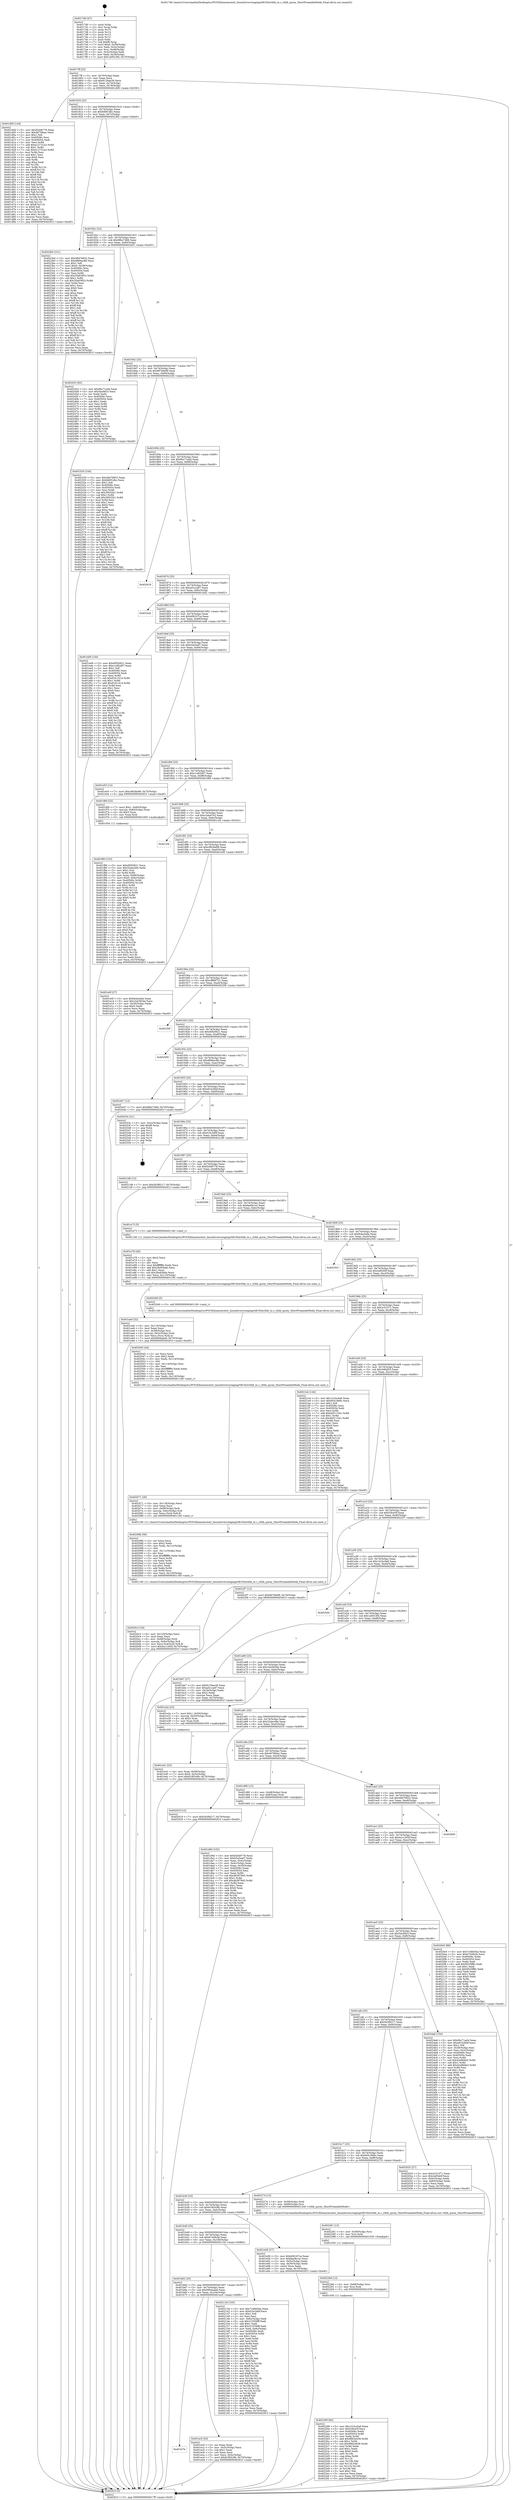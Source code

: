 digraph "0x4017d0" {
  label = "0x4017d0 (/mnt/c/Users/mathe/Desktop/tcc/POCII/binaries/extr_linuxdriversstagingrtl8192ertllib_tx.c_rtllib_qurey_ShortPreambleMode_Final-ollvm.out::main(0))"
  labelloc = "t"
  node[shape=record]

  Entry [label="",width=0.3,height=0.3,shape=circle,fillcolor=black,style=filled]
  "0x4017ff" [label="{
     0x4017ff [23]\l
     | [instrs]\l
     &nbsp;&nbsp;0x4017ff \<+3\>: mov -0x70(%rbp),%eax\l
     &nbsp;&nbsp;0x401802 \<+2\>: mov %eax,%ecx\l
     &nbsp;&nbsp;0x401804 \<+6\>: sub $0x8129ae39,%ecx\l
     &nbsp;&nbsp;0x40180a \<+3\>: mov %eax,-0x74(%rbp)\l
     &nbsp;&nbsp;0x40180d \<+3\>: mov %ecx,-0x78(%rbp)\l
     &nbsp;&nbsp;0x401810 \<+6\>: je 0000000000401d00 \<main+0x530\>\l
  }"]
  "0x401d00" [label="{
     0x401d00 [144]\l
     | [instrs]\l
     &nbsp;&nbsp;0x401d00 \<+5\>: mov $0xf2d48778,%eax\l
     &nbsp;&nbsp;0x401d05 \<+5\>: mov $0x467f4bac,%ecx\l
     &nbsp;&nbsp;0x401d0a \<+2\>: mov $0x1,%dl\l
     &nbsp;&nbsp;0x401d0c \<+7\>: mov 0x40506c,%esi\l
     &nbsp;&nbsp;0x401d13 \<+7\>: mov 0x405054,%edi\l
     &nbsp;&nbsp;0x401d1a \<+3\>: mov %esi,%r8d\l
     &nbsp;&nbsp;0x401d1d \<+7\>: add $0xe12731a3,%r8d\l
     &nbsp;&nbsp;0x401d24 \<+4\>: sub $0x1,%r8d\l
     &nbsp;&nbsp;0x401d28 \<+7\>: sub $0xe12731a3,%r8d\l
     &nbsp;&nbsp;0x401d2f \<+4\>: imul %r8d,%esi\l
     &nbsp;&nbsp;0x401d33 \<+3\>: and $0x1,%esi\l
     &nbsp;&nbsp;0x401d36 \<+3\>: cmp $0x0,%esi\l
     &nbsp;&nbsp;0x401d39 \<+4\>: sete %r9b\l
     &nbsp;&nbsp;0x401d3d \<+3\>: cmp $0xa,%edi\l
     &nbsp;&nbsp;0x401d40 \<+4\>: setl %r10b\l
     &nbsp;&nbsp;0x401d44 \<+3\>: mov %r9b,%r11b\l
     &nbsp;&nbsp;0x401d47 \<+4\>: xor $0xff,%r11b\l
     &nbsp;&nbsp;0x401d4b \<+3\>: mov %r10b,%bl\l
     &nbsp;&nbsp;0x401d4e \<+3\>: xor $0xff,%bl\l
     &nbsp;&nbsp;0x401d51 \<+3\>: xor $0x0,%dl\l
     &nbsp;&nbsp;0x401d54 \<+3\>: mov %r11b,%r14b\l
     &nbsp;&nbsp;0x401d57 \<+4\>: and $0x0,%r14b\l
     &nbsp;&nbsp;0x401d5b \<+3\>: and %dl,%r9b\l
     &nbsp;&nbsp;0x401d5e \<+3\>: mov %bl,%r15b\l
     &nbsp;&nbsp;0x401d61 \<+4\>: and $0x0,%r15b\l
     &nbsp;&nbsp;0x401d65 \<+3\>: and %dl,%r10b\l
     &nbsp;&nbsp;0x401d68 \<+3\>: or %r9b,%r14b\l
     &nbsp;&nbsp;0x401d6b \<+3\>: or %r10b,%r15b\l
     &nbsp;&nbsp;0x401d6e \<+3\>: xor %r15b,%r14b\l
     &nbsp;&nbsp;0x401d71 \<+3\>: or %bl,%r11b\l
     &nbsp;&nbsp;0x401d74 \<+4\>: xor $0xff,%r11b\l
     &nbsp;&nbsp;0x401d78 \<+3\>: or $0x0,%dl\l
     &nbsp;&nbsp;0x401d7b \<+3\>: and %dl,%r11b\l
     &nbsp;&nbsp;0x401d7e \<+3\>: or %r11b,%r14b\l
     &nbsp;&nbsp;0x401d81 \<+4\>: test $0x1,%r14b\l
     &nbsp;&nbsp;0x401d85 \<+3\>: cmovne %ecx,%eax\l
     &nbsp;&nbsp;0x401d88 \<+3\>: mov %eax,-0x70(%rbp)\l
     &nbsp;&nbsp;0x401d8b \<+5\>: jmp 000000000040261f \<main+0xe4f\>\l
  }"]
  "0x401816" [label="{
     0x401816 [22]\l
     | [instrs]\l
     &nbsp;&nbsp;0x401816 \<+5\>: jmp 000000000040181b \<main+0x4b\>\l
     &nbsp;&nbsp;0x40181b \<+3\>: mov -0x74(%rbp),%eax\l
     &nbsp;&nbsp;0x40181e \<+5\>: sub $0x8d0f1dbc,%eax\l
     &nbsp;&nbsp;0x401823 \<+3\>: mov %eax,-0x7c(%rbp)\l
     &nbsp;&nbsp;0x401826 \<+6\>: je 00000000004023b0 \<main+0xbe0\>\l
  }"]
  Exit [label="",width=0.3,height=0.3,shape=circle,fillcolor=black,style=filled,peripheries=2]
  "0x4023b0" [label="{
     0x4023b0 [151]\l
     | [instrs]\l
     &nbsp;&nbsp;0x4023b0 \<+5\>: mov $0x48d76832,%eax\l
     &nbsp;&nbsp;0x4023b5 \<+5\>: mov $0xd666ac8b,%ecx\l
     &nbsp;&nbsp;0x4023ba \<+2\>: mov $0x1,%dl\l
     &nbsp;&nbsp;0x4023bc \<+7\>: movl $0x0,-0x38(%rbp)\l
     &nbsp;&nbsp;0x4023c3 \<+7\>: mov 0x40506c,%esi\l
     &nbsp;&nbsp;0x4023ca \<+7\>: mov 0x405054,%edi\l
     &nbsp;&nbsp;0x4023d1 \<+3\>: mov %esi,%r8d\l
     &nbsp;&nbsp;0x4023d4 \<+7\>: add $0x35a63953,%r8d\l
     &nbsp;&nbsp;0x4023db \<+4\>: sub $0x1,%r8d\l
     &nbsp;&nbsp;0x4023df \<+7\>: sub $0x35a63953,%r8d\l
     &nbsp;&nbsp;0x4023e6 \<+4\>: imul %r8d,%esi\l
     &nbsp;&nbsp;0x4023ea \<+3\>: and $0x1,%esi\l
     &nbsp;&nbsp;0x4023ed \<+3\>: cmp $0x0,%esi\l
     &nbsp;&nbsp;0x4023f0 \<+4\>: sete %r9b\l
     &nbsp;&nbsp;0x4023f4 \<+3\>: cmp $0xa,%edi\l
     &nbsp;&nbsp;0x4023f7 \<+4\>: setl %r10b\l
     &nbsp;&nbsp;0x4023fb \<+3\>: mov %r9b,%r11b\l
     &nbsp;&nbsp;0x4023fe \<+4\>: xor $0xff,%r11b\l
     &nbsp;&nbsp;0x402402 \<+3\>: mov %r10b,%bl\l
     &nbsp;&nbsp;0x402405 \<+3\>: xor $0xff,%bl\l
     &nbsp;&nbsp;0x402408 \<+3\>: xor $0x1,%dl\l
     &nbsp;&nbsp;0x40240b \<+3\>: mov %r11b,%r14b\l
     &nbsp;&nbsp;0x40240e \<+4\>: and $0xff,%r14b\l
     &nbsp;&nbsp;0x402412 \<+3\>: and %dl,%r9b\l
     &nbsp;&nbsp;0x402415 \<+3\>: mov %bl,%r15b\l
     &nbsp;&nbsp;0x402418 \<+4\>: and $0xff,%r15b\l
     &nbsp;&nbsp;0x40241c \<+3\>: and %dl,%r10b\l
     &nbsp;&nbsp;0x40241f \<+3\>: or %r9b,%r14b\l
     &nbsp;&nbsp;0x402422 \<+3\>: or %r10b,%r15b\l
     &nbsp;&nbsp;0x402425 \<+3\>: xor %r15b,%r14b\l
     &nbsp;&nbsp;0x402428 \<+3\>: or %bl,%r11b\l
     &nbsp;&nbsp;0x40242b \<+4\>: xor $0xff,%r11b\l
     &nbsp;&nbsp;0x40242f \<+3\>: or $0x1,%dl\l
     &nbsp;&nbsp;0x402432 \<+3\>: and %dl,%r11b\l
     &nbsp;&nbsp;0x402435 \<+3\>: or %r11b,%r14b\l
     &nbsp;&nbsp;0x402438 \<+4\>: test $0x1,%r14b\l
     &nbsp;&nbsp;0x40243c \<+3\>: cmovne %ecx,%eax\l
     &nbsp;&nbsp;0x40243f \<+3\>: mov %eax,-0x70(%rbp)\l
     &nbsp;&nbsp;0x402442 \<+5\>: jmp 000000000040261f \<main+0xe4f\>\l
  }"]
  "0x40182c" [label="{
     0x40182c [22]\l
     | [instrs]\l
     &nbsp;&nbsp;0x40182c \<+5\>: jmp 0000000000401831 \<main+0x61\>\l
     &nbsp;&nbsp;0x401831 \<+3\>: mov -0x74(%rbp),%eax\l
     &nbsp;&nbsp;0x401834 \<+5\>: sub $0x98bc7466,%eax\l
     &nbsp;&nbsp;0x401839 \<+3\>: mov %eax,-0x80(%rbp)\l
     &nbsp;&nbsp;0x40183c \<+6\>: je 0000000000402453 \<main+0xc83\>\l
  }"]
  "0x402299" [label="{
     0x402299 [94]\l
     | [instrs]\l
     &nbsp;&nbsp;0x402299 \<+5\>: mov $0x141bc0a8,%eax\l
     &nbsp;&nbsp;0x40229e \<+5\>: mov $0x53fce5f,%ecx\l
     &nbsp;&nbsp;0x4022a3 \<+7\>: mov 0x40506c,%edx\l
     &nbsp;&nbsp;0x4022aa \<+8\>: mov 0x405054,%r8d\l
     &nbsp;&nbsp;0x4022b2 \<+3\>: mov %edx,%r9d\l
     &nbsp;&nbsp;0x4022b5 \<+7\>: add $0x9862e638,%r9d\l
     &nbsp;&nbsp;0x4022bc \<+4\>: sub $0x1,%r9d\l
     &nbsp;&nbsp;0x4022c0 \<+7\>: sub $0x9862e638,%r9d\l
     &nbsp;&nbsp;0x4022c7 \<+4\>: imul %r9d,%edx\l
     &nbsp;&nbsp;0x4022cb \<+3\>: and $0x1,%edx\l
     &nbsp;&nbsp;0x4022ce \<+3\>: cmp $0x0,%edx\l
     &nbsp;&nbsp;0x4022d1 \<+4\>: sete %r10b\l
     &nbsp;&nbsp;0x4022d5 \<+4\>: cmp $0xa,%r8d\l
     &nbsp;&nbsp;0x4022d9 \<+4\>: setl %r11b\l
     &nbsp;&nbsp;0x4022dd \<+3\>: mov %r10b,%bl\l
     &nbsp;&nbsp;0x4022e0 \<+3\>: and %r11b,%bl\l
     &nbsp;&nbsp;0x4022e3 \<+3\>: xor %r11b,%r10b\l
     &nbsp;&nbsp;0x4022e6 \<+3\>: or %r10b,%bl\l
     &nbsp;&nbsp;0x4022e9 \<+3\>: test $0x1,%bl\l
     &nbsp;&nbsp;0x4022ec \<+3\>: cmovne %ecx,%eax\l
     &nbsp;&nbsp;0x4022ef \<+3\>: mov %eax,-0x70(%rbp)\l
     &nbsp;&nbsp;0x4022f2 \<+5\>: jmp 000000000040261f \<main+0xe4f\>\l
  }"]
  "0x402453" [label="{
     0x402453 [83]\l
     | [instrs]\l
     &nbsp;&nbsp;0x402453 \<+5\>: mov $0x9bc71ad4,%eax\l
     &nbsp;&nbsp;0x402458 \<+5\>: mov $0x5acf4fc3,%ecx\l
     &nbsp;&nbsp;0x40245d \<+2\>: xor %edx,%edx\l
     &nbsp;&nbsp;0x40245f \<+7\>: mov 0x40506c,%esi\l
     &nbsp;&nbsp;0x402466 \<+7\>: mov 0x405054,%edi\l
     &nbsp;&nbsp;0x40246d \<+3\>: sub $0x1,%edx\l
     &nbsp;&nbsp;0x402470 \<+3\>: mov %esi,%r8d\l
     &nbsp;&nbsp;0x402473 \<+3\>: add %edx,%r8d\l
     &nbsp;&nbsp;0x402476 \<+4\>: imul %r8d,%esi\l
     &nbsp;&nbsp;0x40247a \<+3\>: and $0x1,%esi\l
     &nbsp;&nbsp;0x40247d \<+3\>: cmp $0x0,%esi\l
     &nbsp;&nbsp;0x402480 \<+4\>: sete %r9b\l
     &nbsp;&nbsp;0x402484 \<+3\>: cmp $0xa,%edi\l
     &nbsp;&nbsp;0x402487 \<+4\>: setl %r10b\l
     &nbsp;&nbsp;0x40248b \<+3\>: mov %r9b,%r11b\l
     &nbsp;&nbsp;0x40248e \<+3\>: and %r10b,%r11b\l
     &nbsp;&nbsp;0x402491 \<+3\>: xor %r10b,%r9b\l
     &nbsp;&nbsp;0x402494 \<+3\>: or %r9b,%r11b\l
     &nbsp;&nbsp;0x402497 \<+4\>: test $0x1,%r11b\l
     &nbsp;&nbsp;0x40249b \<+3\>: cmovne %ecx,%eax\l
     &nbsp;&nbsp;0x40249e \<+3\>: mov %eax,-0x70(%rbp)\l
     &nbsp;&nbsp;0x4024a1 \<+5\>: jmp 000000000040261f \<main+0xe4f\>\l
  }"]
  "0x401842" [label="{
     0x401842 [25]\l
     | [instrs]\l
     &nbsp;&nbsp;0x401842 \<+5\>: jmp 0000000000401847 \<main+0x77\>\l
     &nbsp;&nbsp;0x401847 \<+3\>: mov -0x74(%rbp),%eax\l
     &nbsp;&nbsp;0x40184a \<+5\>: sub $0x997b9ef9,%eax\l
     &nbsp;&nbsp;0x40184f \<+6\>: mov %eax,-0x84(%rbp)\l
     &nbsp;&nbsp;0x401855 \<+6\>: je 0000000000402320 \<main+0xb50\>\l
  }"]
  "0x40228d" [label="{
     0x40228d [12]\l
     | [instrs]\l
     &nbsp;&nbsp;0x40228d \<+4\>: mov -0x68(%rbp),%rsi\l
     &nbsp;&nbsp;0x402291 \<+3\>: mov %rsi,%rdi\l
     &nbsp;&nbsp;0x402294 \<+5\>: call 0000000000401030 \<free@plt\>\l
     | [calls]\l
     &nbsp;&nbsp;0x401030 \{1\} (unknown)\l
  }"]
  "0x402320" [label="{
     0x402320 [144]\l
     | [instrs]\l
     &nbsp;&nbsp;0x402320 \<+5\>: mov $0x48d76832,%eax\l
     &nbsp;&nbsp;0x402325 \<+5\>: mov $0x8d0f1dbc,%ecx\l
     &nbsp;&nbsp;0x40232a \<+2\>: mov $0x1,%dl\l
     &nbsp;&nbsp;0x40232c \<+7\>: mov 0x40506c,%esi\l
     &nbsp;&nbsp;0x402333 \<+7\>: mov 0x405054,%edi\l
     &nbsp;&nbsp;0x40233a \<+3\>: mov %esi,%r8d\l
     &nbsp;&nbsp;0x40233d \<+7\>: sub $0x30032b1,%r8d\l
     &nbsp;&nbsp;0x402344 \<+4\>: sub $0x1,%r8d\l
     &nbsp;&nbsp;0x402348 \<+7\>: add $0x30032b1,%r8d\l
     &nbsp;&nbsp;0x40234f \<+4\>: imul %r8d,%esi\l
     &nbsp;&nbsp;0x402353 \<+3\>: and $0x1,%esi\l
     &nbsp;&nbsp;0x402356 \<+3\>: cmp $0x0,%esi\l
     &nbsp;&nbsp;0x402359 \<+4\>: sete %r9b\l
     &nbsp;&nbsp;0x40235d \<+3\>: cmp $0xa,%edi\l
     &nbsp;&nbsp;0x402360 \<+4\>: setl %r10b\l
     &nbsp;&nbsp;0x402364 \<+3\>: mov %r9b,%r11b\l
     &nbsp;&nbsp;0x402367 \<+4\>: xor $0xff,%r11b\l
     &nbsp;&nbsp;0x40236b \<+3\>: mov %r10b,%bl\l
     &nbsp;&nbsp;0x40236e \<+3\>: xor $0xff,%bl\l
     &nbsp;&nbsp;0x402371 \<+3\>: xor $0x1,%dl\l
     &nbsp;&nbsp;0x402374 \<+3\>: mov %r11b,%r14b\l
     &nbsp;&nbsp;0x402377 \<+4\>: and $0xff,%r14b\l
     &nbsp;&nbsp;0x40237b \<+3\>: and %dl,%r9b\l
     &nbsp;&nbsp;0x40237e \<+3\>: mov %bl,%r15b\l
     &nbsp;&nbsp;0x402381 \<+4\>: and $0xff,%r15b\l
     &nbsp;&nbsp;0x402385 \<+3\>: and %dl,%r10b\l
     &nbsp;&nbsp;0x402388 \<+3\>: or %r9b,%r14b\l
     &nbsp;&nbsp;0x40238b \<+3\>: or %r10b,%r15b\l
     &nbsp;&nbsp;0x40238e \<+3\>: xor %r15b,%r14b\l
     &nbsp;&nbsp;0x402391 \<+3\>: or %bl,%r11b\l
     &nbsp;&nbsp;0x402394 \<+4\>: xor $0xff,%r11b\l
     &nbsp;&nbsp;0x402398 \<+3\>: or $0x1,%dl\l
     &nbsp;&nbsp;0x40239b \<+3\>: and %dl,%r11b\l
     &nbsp;&nbsp;0x40239e \<+3\>: or %r11b,%r14b\l
     &nbsp;&nbsp;0x4023a1 \<+4\>: test $0x1,%r14b\l
     &nbsp;&nbsp;0x4023a5 \<+3\>: cmovne %ecx,%eax\l
     &nbsp;&nbsp;0x4023a8 \<+3\>: mov %eax,-0x70(%rbp)\l
     &nbsp;&nbsp;0x4023ab \<+5\>: jmp 000000000040261f \<main+0xe4f\>\l
  }"]
  "0x40185b" [label="{
     0x40185b [25]\l
     | [instrs]\l
     &nbsp;&nbsp;0x40185b \<+5\>: jmp 0000000000401860 \<main+0x90\>\l
     &nbsp;&nbsp;0x401860 \<+3\>: mov -0x74(%rbp),%eax\l
     &nbsp;&nbsp;0x401863 \<+5\>: sub $0x9bc71ad4,%eax\l
     &nbsp;&nbsp;0x401868 \<+6\>: mov %eax,-0x88(%rbp)\l
     &nbsp;&nbsp;0x40186e \<+6\>: je 0000000000402618 \<main+0xe48\>\l
  }"]
  "0x402281" [label="{
     0x402281 [12]\l
     | [instrs]\l
     &nbsp;&nbsp;0x402281 \<+4\>: mov -0x58(%rbp),%rsi\l
     &nbsp;&nbsp;0x402285 \<+3\>: mov %rsi,%rdi\l
     &nbsp;&nbsp;0x402288 \<+5\>: call 0000000000401030 \<free@plt\>\l
     | [calls]\l
     &nbsp;&nbsp;0x401030 \{1\} (unknown)\l
  }"]
  "0x402618" [label="{
     0x402618\l
  }", style=dashed]
  "0x401874" [label="{
     0x401874 [25]\l
     | [instrs]\l
     &nbsp;&nbsp;0x401874 \<+5\>: jmp 0000000000401879 \<main+0xa9\>\l
     &nbsp;&nbsp;0x401879 \<+3\>: mov -0x74(%rbp),%eax\l
     &nbsp;&nbsp;0x40187c \<+5\>: sub $0xad1cca87,%eax\l
     &nbsp;&nbsp;0x401881 \<+6\>: mov %eax,-0x8c(%rbp)\l
     &nbsp;&nbsp;0x401887 \<+6\>: je 0000000000401bd2 \<main+0x402\>\l
  }"]
  "0x4020c3" [label="{
     0x4020c3 [34]\l
     | [instrs]\l
     &nbsp;&nbsp;0x4020c3 \<+6\>: mov -0x120(%rbp),%ecx\l
     &nbsp;&nbsp;0x4020c9 \<+3\>: imul %eax,%ecx\l
     &nbsp;&nbsp;0x4020cc \<+4\>: mov -0x68(%rbp),%rdi\l
     &nbsp;&nbsp;0x4020d0 \<+4\>: movslq -0x6c(%rbp),%r8\l
     &nbsp;&nbsp;0x4020d4 \<+5\>: mov %ecx,0x4(%rdi,%r8,8)\l
     &nbsp;&nbsp;0x4020d9 \<+7\>: movl $0x4cc1293f,-0x70(%rbp)\l
     &nbsp;&nbsp;0x4020e0 \<+5\>: jmp 000000000040261f \<main+0xe4f\>\l
  }"]
  "0x401bd2" [label="{
     0x401bd2\l
  }", style=dashed]
  "0x40188d" [label="{
     0x40188d [25]\l
     | [instrs]\l
     &nbsp;&nbsp;0x40188d \<+5\>: jmp 0000000000401892 \<main+0xc2\>\l
     &nbsp;&nbsp;0x401892 \<+3\>: mov -0x74(%rbp),%eax\l
     &nbsp;&nbsp;0x401895 \<+5\>: sub $0xb08167ca,%eax\l
     &nbsp;&nbsp;0x40189a \<+6\>: mov %eax,-0x90(%rbp)\l
     &nbsp;&nbsp;0x4018a0 \<+6\>: je 0000000000401ed9 \<main+0x709\>\l
  }"]
  "0x40208b" [label="{
     0x40208b [56]\l
     | [instrs]\l
     &nbsp;&nbsp;0x40208b \<+2\>: xor %ecx,%ecx\l
     &nbsp;&nbsp;0x40208d \<+5\>: mov $0x2,%edx\l
     &nbsp;&nbsp;0x402092 \<+6\>: mov %edx,-0x11c(%rbp)\l
     &nbsp;&nbsp;0x402098 \<+1\>: cltd\l
     &nbsp;&nbsp;0x402099 \<+6\>: mov -0x11c(%rbp),%esi\l
     &nbsp;&nbsp;0x40209f \<+2\>: idiv %esi\l
     &nbsp;&nbsp;0x4020a1 \<+6\>: imul $0xfffffffe,%edx,%edx\l
     &nbsp;&nbsp;0x4020a7 \<+3\>: mov %ecx,%r9d\l
     &nbsp;&nbsp;0x4020aa \<+3\>: sub %edx,%r9d\l
     &nbsp;&nbsp;0x4020ad \<+2\>: mov %ecx,%edx\l
     &nbsp;&nbsp;0x4020af \<+3\>: sub $0x1,%edx\l
     &nbsp;&nbsp;0x4020b2 \<+3\>: add %edx,%r9d\l
     &nbsp;&nbsp;0x4020b5 \<+3\>: sub %r9d,%ecx\l
     &nbsp;&nbsp;0x4020b8 \<+6\>: mov %ecx,-0x120(%rbp)\l
     &nbsp;&nbsp;0x4020be \<+5\>: call 0000000000401160 \<next_i\>\l
     | [calls]\l
     &nbsp;&nbsp;0x401160 \{1\} (/mnt/c/Users/mathe/Desktop/tcc/POCII/binaries/extr_linuxdriversstagingrtl8192ertllib_tx.c_rtllib_qurey_ShortPreambleMode_Final-ollvm.out::next_i)\l
  }"]
  "0x401ed9" [label="{
     0x401ed9 [144]\l
     | [instrs]\l
     &nbsp;&nbsp;0x401ed9 \<+5\>: mov $0xd5f20621,%eax\l
     &nbsp;&nbsp;0x401ede \<+5\>: mov $0xc1e82d07,%ecx\l
     &nbsp;&nbsp;0x401ee3 \<+2\>: mov $0x1,%dl\l
     &nbsp;&nbsp;0x401ee5 \<+7\>: mov 0x40506c,%esi\l
     &nbsp;&nbsp;0x401eec \<+7\>: mov 0x405054,%edi\l
     &nbsp;&nbsp;0x401ef3 \<+3\>: mov %esi,%r8d\l
     &nbsp;&nbsp;0x401ef6 \<+7\>: sub $0x91fc1414,%r8d\l
     &nbsp;&nbsp;0x401efd \<+4\>: sub $0x1,%r8d\l
     &nbsp;&nbsp;0x401f01 \<+7\>: add $0x91fc1414,%r8d\l
     &nbsp;&nbsp;0x401f08 \<+4\>: imul %r8d,%esi\l
     &nbsp;&nbsp;0x401f0c \<+3\>: and $0x1,%esi\l
     &nbsp;&nbsp;0x401f0f \<+3\>: cmp $0x0,%esi\l
     &nbsp;&nbsp;0x401f12 \<+4\>: sete %r9b\l
     &nbsp;&nbsp;0x401f16 \<+3\>: cmp $0xa,%edi\l
     &nbsp;&nbsp;0x401f19 \<+4\>: setl %r10b\l
     &nbsp;&nbsp;0x401f1d \<+3\>: mov %r9b,%r11b\l
     &nbsp;&nbsp;0x401f20 \<+4\>: xor $0xff,%r11b\l
     &nbsp;&nbsp;0x401f24 \<+3\>: mov %r10b,%bl\l
     &nbsp;&nbsp;0x401f27 \<+3\>: xor $0xff,%bl\l
     &nbsp;&nbsp;0x401f2a \<+3\>: xor $0x0,%dl\l
     &nbsp;&nbsp;0x401f2d \<+3\>: mov %r11b,%r14b\l
     &nbsp;&nbsp;0x401f30 \<+4\>: and $0x0,%r14b\l
     &nbsp;&nbsp;0x401f34 \<+3\>: and %dl,%r9b\l
     &nbsp;&nbsp;0x401f37 \<+3\>: mov %bl,%r15b\l
     &nbsp;&nbsp;0x401f3a \<+4\>: and $0x0,%r15b\l
     &nbsp;&nbsp;0x401f3e \<+3\>: and %dl,%r10b\l
     &nbsp;&nbsp;0x401f41 \<+3\>: or %r9b,%r14b\l
     &nbsp;&nbsp;0x401f44 \<+3\>: or %r10b,%r15b\l
     &nbsp;&nbsp;0x401f47 \<+3\>: xor %r15b,%r14b\l
     &nbsp;&nbsp;0x401f4a \<+3\>: or %bl,%r11b\l
     &nbsp;&nbsp;0x401f4d \<+4\>: xor $0xff,%r11b\l
     &nbsp;&nbsp;0x401f51 \<+3\>: or $0x0,%dl\l
     &nbsp;&nbsp;0x401f54 \<+3\>: and %dl,%r11b\l
     &nbsp;&nbsp;0x401f57 \<+3\>: or %r11b,%r14b\l
     &nbsp;&nbsp;0x401f5a \<+4\>: test $0x1,%r14b\l
     &nbsp;&nbsp;0x401f5e \<+3\>: cmovne %ecx,%eax\l
     &nbsp;&nbsp;0x401f61 \<+3\>: mov %eax,-0x70(%rbp)\l
     &nbsp;&nbsp;0x401f64 \<+5\>: jmp 000000000040261f \<main+0xe4f\>\l
  }"]
  "0x4018a6" [label="{
     0x4018a6 [25]\l
     | [instrs]\l
     &nbsp;&nbsp;0x4018a6 \<+5\>: jmp 00000000004018ab \<main+0xdb\>\l
     &nbsp;&nbsp;0x4018ab \<+3\>: mov -0x74(%rbp),%eax\l
     &nbsp;&nbsp;0x4018ae \<+5\>: sub $0xb5a5eaf7,%eax\l
     &nbsp;&nbsp;0x4018b3 \<+6\>: mov %eax,-0x94(%rbp)\l
     &nbsp;&nbsp;0x4018b9 \<+6\>: je 0000000000401e03 \<main+0x633\>\l
  }"]
  "0x402071" [label="{
     0x402071 [26]\l
     | [instrs]\l
     &nbsp;&nbsp;0x402071 \<+6\>: mov -0x118(%rbp),%ecx\l
     &nbsp;&nbsp;0x402077 \<+3\>: imul %eax,%ecx\l
     &nbsp;&nbsp;0x40207a \<+4\>: mov -0x68(%rbp),%rdi\l
     &nbsp;&nbsp;0x40207e \<+4\>: movslq -0x6c(%rbp),%r8\l
     &nbsp;&nbsp;0x402082 \<+4\>: mov %ecx,(%rdi,%r8,8)\l
     &nbsp;&nbsp;0x402086 \<+5\>: call 0000000000401160 \<next_i\>\l
     | [calls]\l
     &nbsp;&nbsp;0x401160 \{1\} (/mnt/c/Users/mathe/Desktop/tcc/POCII/binaries/extr_linuxdriversstagingrtl8192ertllib_tx.c_rtllib_qurey_ShortPreambleMode_Final-ollvm.out::next_i)\l
  }"]
  "0x401e03" [label="{
     0x401e03 [12]\l
     | [instrs]\l
     &nbsp;&nbsp;0x401e03 \<+7\>: movl $0xc963be99,-0x70(%rbp)\l
     &nbsp;&nbsp;0x401e0a \<+5\>: jmp 000000000040261f \<main+0xe4f\>\l
  }"]
  "0x4018bf" [label="{
     0x4018bf [25]\l
     | [instrs]\l
     &nbsp;&nbsp;0x4018bf \<+5\>: jmp 00000000004018c4 \<main+0xf4\>\l
     &nbsp;&nbsp;0x4018c4 \<+3\>: mov -0x74(%rbp),%eax\l
     &nbsp;&nbsp;0x4018c7 \<+5\>: sub $0xc1e82d07,%eax\l
     &nbsp;&nbsp;0x4018cc \<+6\>: mov %eax,-0x98(%rbp)\l
     &nbsp;&nbsp;0x4018d2 \<+6\>: je 0000000000401f69 \<main+0x799\>\l
  }"]
  "0x402045" [label="{
     0x402045 [44]\l
     | [instrs]\l
     &nbsp;&nbsp;0x402045 \<+2\>: xor %ecx,%ecx\l
     &nbsp;&nbsp;0x402047 \<+5\>: mov $0x2,%edx\l
     &nbsp;&nbsp;0x40204c \<+6\>: mov %edx,-0x114(%rbp)\l
     &nbsp;&nbsp;0x402052 \<+1\>: cltd\l
     &nbsp;&nbsp;0x402053 \<+6\>: mov -0x114(%rbp),%esi\l
     &nbsp;&nbsp;0x402059 \<+2\>: idiv %esi\l
     &nbsp;&nbsp;0x40205b \<+6\>: imul $0xfffffffe,%edx,%edx\l
     &nbsp;&nbsp;0x402061 \<+3\>: sub $0x1,%ecx\l
     &nbsp;&nbsp;0x402064 \<+2\>: sub %ecx,%edx\l
     &nbsp;&nbsp;0x402066 \<+6\>: mov %edx,-0x118(%rbp)\l
     &nbsp;&nbsp;0x40206c \<+5\>: call 0000000000401160 \<next_i\>\l
     | [calls]\l
     &nbsp;&nbsp;0x401160 \{1\} (/mnt/c/Users/mathe/Desktop/tcc/POCII/binaries/extr_linuxdriversstagingrtl8192ertllib_tx.c_rtllib_qurey_ShortPreambleMode_Final-ollvm.out::next_i)\l
  }"]
  "0x401f69" [label="{
     0x401f69 [23]\l
     | [instrs]\l
     &nbsp;&nbsp;0x401f69 \<+7\>: movl $0x1,-0x60(%rbp)\l
     &nbsp;&nbsp;0x401f70 \<+4\>: movslq -0x60(%rbp),%rax\l
     &nbsp;&nbsp;0x401f74 \<+4\>: shl $0x3,%rax\l
     &nbsp;&nbsp;0x401f78 \<+3\>: mov %rax,%rdi\l
     &nbsp;&nbsp;0x401f7b \<+5\>: call 0000000000401050 \<malloc@plt\>\l
     | [calls]\l
     &nbsp;&nbsp;0x401050 \{1\} (unknown)\l
  }"]
  "0x4018d8" [label="{
     0x4018d8 [25]\l
     | [instrs]\l
     &nbsp;&nbsp;0x4018d8 \<+5\>: jmp 00000000004018dd \<main+0x10d\>\l
     &nbsp;&nbsp;0x4018dd \<+3\>: mov -0x74(%rbp),%eax\l
     &nbsp;&nbsp;0x4018e0 \<+5\>: sub $0xc2ebd7e2,%eax\l
     &nbsp;&nbsp;0x4018e5 \<+6\>: mov %eax,-0x9c(%rbp)\l
     &nbsp;&nbsp;0x4018eb \<+6\>: je 0000000000401cf4 \<main+0x524\>\l
  }"]
  "0x401f80" [label="{
     0x401f80 [153]\l
     | [instrs]\l
     &nbsp;&nbsp;0x401f80 \<+5\>: mov $0xd5f20621,%ecx\l
     &nbsp;&nbsp;0x401f85 \<+5\>: mov $0x32abc49e,%edx\l
     &nbsp;&nbsp;0x401f8a \<+3\>: mov $0x1,%sil\l
     &nbsp;&nbsp;0x401f8d \<+3\>: xor %r8d,%r8d\l
     &nbsp;&nbsp;0x401f90 \<+4\>: mov %rax,-0x68(%rbp)\l
     &nbsp;&nbsp;0x401f94 \<+7\>: movl $0x0,-0x6c(%rbp)\l
     &nbsp;&nbsp;0x401f9b \<+8\>: mov 0x40506c,%r9d\l
     &nbsp;&nbsp;0x401fa3 \<+8\>: mov 0x405054,%r10d\l
     &nbsp;&nbsp;0x401fab \<+4\>: sub $0x1,%r8d\l
     &nbsp;&nbsp;0x401faf \<+3\>: mov %r9d,%r11d\l
     &nbsp;&nbsp;0x401fb2 \<+3\>: add %r8d,%r11d\l
     &nbsp;&nbsp;0x401fb5 \<+4\>: imul %r11d,%r9d\l
     &nbsp;&nbsp;0x401fb9 \<+4\>: and $0x1,%r9d\l
     &nbsp;&nbsp;0x401fbd \<+4\>: cmp $0x0,%r9d\l
     &nbsp;&nbsp;0x401fc1 \<+3\>: sete %bl\l
     &nbsp;&nbsp;0x401fc4 \<+4\>: cmp $0xa,%r10d\l
     &nbsp;&nbsp;0x401fc8 \<+4\>: setl %r14b\l
     &nbsp;&nbsp;0x401fcc \<+3\>: mov %bl,%r15b\l
     &nbsp;&nbsp;0x401fcf \<+4\>: xor $0xff,%r15b\l
     &nbsp;&nbsp;0x401fd3 \<+3\>: mov %r14b,%r12b\l
     &nbsp;&nbsp;0x401fd6 \<+4\>: xor $0xff,%r12b\l
     &nbsp;&nbsp;0x401fda \<+4\>: xor $0x0,%sil\l
     &nbsp;&nbsp;0x401fde \<+3\>: mov %r15b,%r13b\l
     &nbsp;&nbsp;0x401fe1 \<+4\>: and $0x0,%r13b\l
     &nbsp;&nbsp;0x401fe5 \<+3\>: and %sil,%bl\l
     &nbsp;&nbsp;0x401fe8 \<+3\>: mov %r12b,%al\l
     &nbsp;&nbsp;0x401feb \<+2\>: and $0x0,%al\l
     &nbsp;&nbsp;0x401fed \<+3\>: and %sil,%r14b\l
     &nbsp;&nbsp;0x401ff0 \<+3\>: or %bl,%r13b\l
     &nbsp;&nbsp;0x401ff3 \<+3\>: or %r14b,%al\l
     &nbsp;&nbsp;0x401ff6 \<+3\>: xor %al,%r13b\l
     &nbsp;&nbsp;0x401ff9 \<+3\>: or %r12b,%r15b\l
     &nbsp;&nbsp;0x401ffc \<+4\>: xor $0xff,%r15b\l
     &nbsp;&nbsp;0x402000 \<+4\>: or $0x0,%sil\l
     &nbsp;&nbsp;0x402004 \<+3\>: and %sil,%r15b\l
     &nbsp;&nbsp;0x402007 \<+3\>: or %r15b,%r13b\l
     &nbsp;&nbsp;0x40200a \<+4\>: test $0x1,%r13b\l
     &nbsp;&nbsp;0x40200e \<+3\>: cmovne %edx,%ecx\l
     &nbsp;&nbsp;0x402011 \<+3\>: mov %ecx,-0x70(%rbp)\l
     &nbsp;&nbsp;0x402014 \<+5\>: jmp 000000000040261f \<main+0xe4f\>\l
  }"]
  "0x401cf4" [label="{
     0x401cf4\l
  }", style=dashed]
  "0x4018f1" [label="{
     0x4018f1 [25]\l
     | [instrs]\l
     &nbsp;&nbsp;0x4018f1 \<+5\>: jmp 00000000004018f6 \<main+0x126\>\l
     &nbsp;&nbsp;0x4018f6 \<+3\>: mov -0x74(%rbp),%eax\l
     &nbsp;&nbsp;0x4018f9 \<+5\>: sub $0xc963be99,%eax\l
     &nbsp;&nbsp;0x4018fe \<+6\>: mov %eax,-0xa0(%rbp)\l
     &nbsp;&nbsp;0x401904 \<+6\>: je 0000000000401e0f \<main+0x63f\>\l
  }"]
  "0x401b7b" [label="{
     0x401b7b\l
  }", style=dashed]
  "0x401e0f" [label="{
     0x401e0f [27]\l
     | [instrs]\l
     &nbsp;&nbsp;0x401e0f \<+5\>: mov $0xfe4a3a0e,%eax\l
     &nbsp;&nbsp;0x401e14 \<+5\>: mov $0x1b43654e,%ecx\l
     &nbsp;&nbsp;0x401e19 \<+3\>: mov -0x30(%rbp),%edx\l
     &nbsp;&nbsp;0x401e1c \<+3\>: cmp $0x0,%edx\l
     &nbsp;&nbsp;0x401e1f \<+3\>: cmove %ecx,%eax\l
     &nbsp;&nbsp;0x401e22 \<+3\>: mov %eax,-0x70(%rbp)\l
     &nbsp;&nbsp;0x401e25 \<+5\>: jmp 000000000040261f \<main+0xe4f\>\l
  }"]
  "0x40190a" [label="{
     0x40190a [25]\l
     | [instrs]\l
     &nbsp;&nbsp;0x40190a \<+5\>: jmp 000000000040190f \<main+0x13f\>\l
     &nbsp;&nbsp;0x40190f \<+3\>: mov -0x74(%rbp),%eax\l
     &nbsp;&nbsp;0x401912 \<+5\>: sub $0xcf889721,%eax\l
     &nbsp;&nbsp;0x401917 \<+6\>: mov %eax,-0xa4(%rbp)\l
     &nbsp;&nbsp;0x40191d \<+6\>: je 000000000040230f \<main+0xb3f\>\l
  }"]
  "0x401ec0" [label="{
     0x401ec0 [25]\l
     | [instrs]\l
     &nbsp;&nbsp;0x401ec0 \<+2\>: xor %eax,%eax\l
     &nbsp;&nbsp;0x401ec2 \<+3\>: mov -0x5c(%rbp),%ecx\l
     &nbsp;&nbsp;0x401ec5 \<+3\>: sub $0x1,%eax\l
     &nbsp;&nbsp;0x401ec8 \<+2\>: sub %eax,%ecx\l
     &nbsp;&nbsp;0x401eca \<+3\>: mov %ecx,-0x5c(%rbp)\l
     &nbsp;&nbsp;0x401ecd \<+7\>: movl $0x61f63c9b,-0x70(%rbp)\l
     &nbsp;&nbsp;0x401ed4 \<+5\>: jmp 000000000040261f \<main+0xe4f\>\l
  }"]
  "0x40230f" [label="{
     0x40230f\l
  }", style=dashed]
  "0x401923" [label="{
     0x401923 [25]\l
     | [instrs]\l
     &nbsp;&nbsp;0x401923 \<+5\>: jmp 0000000000401928 \<main+0x158\>\l
     &nbsp;&nbsp;0x401928 \<+3\>: mov -0x74(%rbp),%eax\l
     &nbsp;&nbsp;0x40192b \<+5\>: sub $0xd5f20621,%eax\l
     &nbsp;&nbsp;0x401930 \<+6\>: mov %eax,-0xa8(%rbp)\l
     &nbsp;&nbsp;0x401936 \<+6\>: je 0000000000402585 \<main+0xdb5\>\l
  }"]
  "0x401b62" [label="{
     0x401b62 [25]\l
     | [instrs]\l
     &nbsp;&nbsp;0x401b62 \<+5\>: jmp 0000000000401b67 \<main+0x397\>\l
     &nbsp;&nbsp;0x401b67 \<+3\>: mov -0x74(%rbp),%eax\l
     &nbsp;&nbsp;0x401b6a \<+5\>: sub $0x6904ada6,%eax\l
     &nbsp;&nbsp;0x401b6f \<+6\>: mov %eax,-0x104(%rbp)\l
     &nbsp;&nbsp;0x401b75 \<+6\>: je 0000000000401ec0 \<main+0x6f0\>\l
  }"]
  "0x402585" [label="{
     0x402585\l
  }", style=dashed]
  "0x40193c" [label="{
     0x40193c [25]\l
     | [instrs]\l
     &nbsp;&nbsp;0x40193c \<+5\>: jmp 0000000000401941 \<main+0x171\>\l
     &nbsp;&nbsp;0x401941 \<+3\>: mov -0x74(%rbp),%eax\l
     &nbsp;&nbsp;0x401944 \<+5\>: sub $0xd666ac8b,%eax\l
     &nbsp;&nbsp;0x401949 \<+6\>: mov %eax,-0xac(%rbp)\l
     &nbsp;&nbsp;0x40194f \<+6\>: je 0000000000402447 \<main+0xc77\>\l
  }"]
  "0x40213d" [label="{
     0x40213d [155]\l
     | [instrs]\l
     &nbsp;&nbsp;0x40213d \<+5\>: mov $0x7c48d3da,%eax\l
     &nbsp;&nbsp;0x402142 \<+5\>: mov $0xf10c3d0f,%ecx\l
     &nbsp;&nbsp;0x402147 \<+2\>: mov $0x1,%dl\l
     &nbsp;&nbsp;0x402149 \<+2\>: xor %esi,%esi\l
     &nbsp;&nbsp;0x40214b \<+3\>: mov -0x6c(%rbp),%edi\l
     &nbsp;&nbsp;0x40214e \<+6\>: sub $0x315556ff,%edi\l
     &nbsp;&nbsp;0x402154 \<+3\>: add $0x1,%edi\l
     &nbsp;&nbsp;0x402157 \<+6\>: add $0x315556ff,%edi\l
     &nbsp;&nbsp;0x40215d \<+3\>: mov %edi,-0x6c(%rbp)\l
     &nbsp;&nbsp;0x402160 \<+7\>: mov 0x40506c,%edi\l
     &nbsp;&nbsp;0x402167 \<+8\>: mov 0x405054,%r8d\l
     &nbsp;&nbsp;0x40216f \<+3\>: sub $0x1,%esi\l
     &nbsp;&nbsp;0x402172 \<+3\>: mov %edi,%r9d\l
     &nbsp;&nbsp;0x402175 \<+3\>: add %esi,%r9d\l
     &nbsp;&nbsp;0x402178 \<+4\>: imul %r9d,%edi\l
     &nbsp;&nbsp;0x40217c \<+3\>: and $0x1,%edi\l
     &nbsp;&nbsp;0x40217f \<+3\>: cmp $0x0,%edi\l
     &nbsp;&nbsp;0x402182 \<+4\>: sete %r10b\l
     &nbsp;&nbsp;0x402186 \<+4\>: cmp $0xa,%r8d\l
     &nbsp;&nbsp;0x40218a \<+4\>: setl %r11b\l
     &nbsp;&nbsp;0x40218e \<+3\>: mov %r10b,%bl\l
     &nbsp;&nbsp;0x402191 \<+3\>: xor $0xff,%bl\l
     &nbsp;&nbsp;0x402194 \<+3\>: mov %r11b,%r14b\l
     &nbsp;&nbsp;0x402197 \<+4\>: xor $0xff,%r14b\l
     &nbsp;&nbsp;0x40219b \<+3\>: xor $0x1,%dl\l
     &nbsp;&nbsp;0x40219e \<+3\>: mov %bl,%r15b\l
     &nbsp;&nbsp;0x4021a1 \<+4\>: and $0xff,%r15b\l
     &nbsp;&nbsp;0x4021a5 \<+3\>: and %dl,%r10b\l
     &nbsp;&nbsp;0x4021a8 \<+3\>: mov %r14b,%r12b\l
     &nbsp;&nbsp;0x4021ab \<+4\>: and $0xff,%r12b\l
     &nbsp;&nbsp;0x4021af \<+3\>: and %dl,%r11b\l
     &nbsp;&nbsp;0x4021b2 \<+3\>: or %r10b,%r15b\l
     &nbsp;&nbsp;0x4021b5 \<+3\>: or %r11b,%r12b\l
     &nbsp;&nbsp;0x4021b8 \<+3\>: xor %r12b,%r15b\l
     &nbsp;&nbsp;0x4021bb \<+3\>: or %r14b,%bl\l
     &nbsp;&nbsp;0x4021be \<+3\>: xor $0xff,%bl\l
     &nbsp;&nbsp;0x4021c1 \<+3\>: or $0x1,%dl\l
     &nbsp;&nbsp;0x4021c4 \<+2\>: and %dl,%bl\l
     &nbsp;&nbsp;0x4021c6 \<+3\>: or %bl,%r15b\l
     &nbsp;&nbsp;0x4021c9 \<+4\>: test $0x1,%r15b\l
     &nbsp;&nbsp;0x4021cd \<+3\>: cmovne %ecx,%eax\l
     &nbsp;&nbsp;0x4021d0 \<+3\>: mov %eax,-0x70(%rbp)\l
     &nbsp;&nbsp;0x4021d3 \<+5\>: jmp 000000000040261f \<main+0xe4f\>\l
  }"]
  "0x402447" [label="{
     0x402447 [12]\l
     | [instrs]\l
     &nbsp;&nbsp;0x402447 \<+7\>: movl $0x98bc7466,-0x70(%rbp)\l
     &nbsp;&nbsp;0x40244e \<+5\>: jmp 000000000040261f \<main+0xe4f\>\l
  }"]
  "0x401955" [label="{
     0x401955 [25]\l
     | [instrs]\l
     &nbsp;&nbsp;0x401955 \<+5\>: jmp 000000000040195a \<main+0x18a\>\l
     &nbsp;&nbsp;0x40195a \<+3\>: mov -0x74(%rbp),%eax\l
     &nbsp;&nbsp;0x40195d \<+5\>: sub $0xe61b3bbf,%eax\l
     &nbsp;&nbsp;0x401962 \<+6\>: mov %eax,-0xb0(%rbp)\l
     &nbsp;&nbsp;0x401968 \<+6\>: je 000000000040253c \<main+0xd6c\>\l
  }"]
  "0x401ea0" [label="{
     0x401ea0 [32]\l
     | [instrs]\l
     &nbsp;&nbsp;0x401ea0 \<+6\>: mov -0x110(%rbp),%ecx\l
     &nbsp;&nbsp;0x401ea6 \<+3\>: imul %eax,%ecx\l
     &nbsp;&nbsp;0x401ea9 \<+4\>: mov -0x58(%rbp),%rsi\l
     &nbsp;&nbsp;0x401ead \<+4\>: movslq -0x5c(%rbp),%rdi\l
     &nbsp;&nbsp;0x401eb1 \<+3\>: mov %ecx,(%rsi,%rdi,4)\l
     &nbsp;&nbsp;0x401eb4 \<+7\>: movl $0x6904ada6,-0x70(%rbp)\l
     &nbsp;&nbsp;0x401ebb \<+5\>: jmp 000000000040261f \<main+0xe4f\>\l
  }"]
  "0x40253c" [label="{
     0x40253c [21]\l
     | [instrs]\l
     &nbsp;&nbsp;0x40253c \<+3\>: mov -0x2c(%rbp),%eax\l
     &nbsp;&nbsp;0x40253f \<+7\>: add $0xf8,%rsp\l
     &nbsp;&nbsp;0x402546 \<+1\>: pop %rbx\l
     &nbsp;&nbsp;0x402547 \<+2\>: pop %r12\l
     &nbsp;&nbsp;0x402549 \<+2\>: pop %r13\l
     &nbsp;&nbsp;0x40254b \<+2\>: pop %r14\l
     &nbsp;&nbsp;0x40254d \<+2\>: pop %r15\l
     &nbsp;&nbsp;0x40254f \<+1\>: pop %rbp\l
     &nbsp;&nbsp;0x402550 \<+1\>: ret\l
  }"]
  "0x40196e" [label="{
     0x40196e [25]\l
     | [instrs]\l
     &nbsp;&nbsp;0x40196e \<+5\>: jmp 0000000000401973 \<main+0x1a3\>\l
     &nbsp;&nbsp;0x401973 \<+3\>: mov -0x74(%rbp),%eax\l
     &nbsp;&nbsp;0x401976 \<+5\>: sub $0xf10c3d0f,%eax\l
     &nbsp;&nbsp;0x40197b \<+6\>: mov %eax,-0xb4(%rbp)\l
     &nbsp;&nbsp;0x401981 \<+6\>: je 00000000004021d8 \<main+0xa08\>\l
  }"]
  "0x401e78" [label="{
     0x401e78 [40]\l
     | [instrs]\l
     &nbsp;&nbsp;0x401e78 \<+5\>: mov $0x2,%ecx\l
     &nbsp;&nbsp;0x401e7d \<+1\>: cltd\l
     &nbsp;&nbsp;0x401e7e \<+2\>: idiv %ecx\l
     &nbsp;&nbsp;0x401e80 \<+6\>: imul $0xfffffffe,%edx,%ecx\l
     &nbsp;&nbsp;0x401e86 \<+6\>: add $0x26e83bbb,%ecx\l
     &nbsp;&nbsp;0x401e8c \<+3\>: add $0x1,%ecx\l
     &nbsp;&nbsp;0x401e8f \<+6\>: sub $0x26e83bbb,%ecx\l
     &nbsp;&nbsp;0x401e95 \<+6\>: mov %ecx,-0x110(%rbp)\l
     &nbsp;&nbsp;0x401e9b \<+5\>: call 0000000000401160 \<next_i\>\l
     | [calls]\l
     &nbsp;&nbsp;0x401160 \{1\} (/mnt/c/Users/mathe/Desktop/tcc/POCII/binaries/extr_linuxdriversstagingrtl8192ertllib_tx.c_rtllib_qurey_ShortPreambleMode_Final-ollvm.out::next_i)\l
  }"]
  "0x4021d8" [label="{
     0x4021d8 [12]\l
     | [instrs]\l
     &nbsp;&nbsp;0x4021d8 \<+7\>: movl $0x5b3f9217,-0x70(%rbp)\l
     &nbsp;&nbsp;0x4021df \<+5\>: jmp 000000000040261f \<main+0xe4f\>\l
  }"]
  "0x401987" [label="{
     0x401987 [25]\l
     | [instrs]\l
     &nbsp;&nbsp;0x401987 \<+5\>: jmp 000000000040198c \<main+0x1bc\>\l
     &nbsp;&nbsp;0x40198c \<+3\>: mov -0x74(%rbp),%eax\l
     &nbsp;&nbsp;0x40198f \<+5\>: sub $0xf2d48778,%eax\l
     &nbsp;&nbsp;0x401994 \<+6\>: mov %eax,-0xb8(%rbp)\l
     &nbsp;&nbsp;0x40199a \<+6\>: je 0000000000402569 \<main+0xd99\>\l
  }"]
  "0x401b49" [label="{
     0x401b49 [25]\l
     | [instrs]\l
     &nbsp;&nbsp;0x401b49 \<+5\>: jmp 0000000000401b4e \<main+0x37e\>\l
     &nbsp;&nbsp;0x401b4e \<+3\>: mov -0x74(%rbp),%eax\l
     &nbsp;&nbsp;0x401b51 \<+5\>: sub $0x67449cfa,%eax\l
     &nbsp;&nbsp;0x401b56 \<+6\>: mov %eax,-0x100(%rbp)\l
     &nbsp;&nbsp;0x401b5c \<+6\>: je 000000000040213d \<main+0x96d\>\l
  }"]
  "0x402569" [label="{
     0x402569\l
  }", style=dashed]
  "0x4019a0" [label="{
     0x4019a0 [25]\l
     | [instrs]\l
     &nbsp;&nbsp;0x4019a0 \<+5\>: jmp 00000000004019a5 \<main+0x1d5\>\l
     &nbsp;&nbsp;0x4019a5 \<+3\>: mov -0x74(%rbp),%eax\l
     &nbsp;&nbsp;0x4019a8 \<+5\>: sub $0xfaa0b1ac,%eax\l
     &nbsp;&nbsp;0x4019ad \<+6\>: mov %eax,-0xbc(%rbp)\l
     &nbsp;&nbsp;0x4019b3 \<+6\>: je 0000000000401e73 \<main+0x6a3\>\l
  }"]
  "0x401e58" [label="{
     0x401e58 [27]\l
     | [instrs]\l
     &nbsp;&nbsp;0x401e58 \<+5\>: mov $0xb08167ca,%eax\l
     &nbsp;&nbsp;0x401e5d \<+5\>: mov $0xfaa0b1ac,%ecx\l
     &nbsp;&nbsp;0x401e62 \<+3\>: mov -0x5c(%rbp),%edx\l
     &nbsp;&nbsp;0x401e65 \<+3\>: cmp -0x50(%rbp),%edx\l
     &nbsp;&nbsp;0x401e68 \<+3\>: cmovl %ecx,%eax\l
     &nbsp;&nbsp;0x401e6b \<+3\>: mov %eax,-0x70(%rbp)\l
     &nbsp;&nbsp;0x401e6e \<+5\>: jmp 000000000040261f \<main+0xe4f\>\l
  }"]
  "0x401e73" [label="{
     0x401e73 [5]\l
     | [instrs]\l
     &nbsp;&nbsp;0x401e73 \<+5\>: call 0000000000401160 \<next_i\>\l
     | [calls]\l
     &nbsp;&nbsp;0x401160 \{1\} (/mnt/c/Users/mathe/Desktop/tcc/POCII/binaries/extr_linuxdriversstagingrtl8192ertllib_tx.c_rtllib_qurey_ShortPreambleMode_Final-ollvm.out::next_i)\l
  }"]
  "0x4019b9" [label="{
     0x4019b9 [25]\l
     | [instrs]\l
     &nbsp;&nbsp;0x4019b9 \<+5\>: jmp 00000000004019be \<main+0x1ee\>\l
     &nbsp;&nbsp;0x4019be \<+3\>: mov -0x74(%rbp),%eax\l
     &nbsp;&nbsp;0x4019c1 \<+5\>: sub $0xfe4a3a0e,%eax\l
     &nbsp;&nbsp;0x4019c6 \<+6\>: mov %eax,-0xc0(%rbp)\l
     &nbsp;&nbsp;0x4019cc \<+6\>: je 0000000000402303 \<main+0xb33\>\l
  }"]
  "0x401b30" [label="{
     0x401b30 [25]\l
     | [instrs]\l
     &nbsp;&nbsp;0x401b30 \<+5\>: jmp 0000000000401b35 \<main+0x365\>\l
     &nbsp;&nbsp;0x401b35 \<+3\>: mov -0x74(%rbp),%eax\l
     &nbsp;&nbsp;0x401b38 \<+5\>: sub $0x61f63c9b,%eax\l
     &nbsp;&nbsp;0x401b3d \<+6\>: mov %eax,-0xfc(%rbp)\l
     &nbsp;&nbsp;0x401b43 \<+6\>: je 0000000000401e58 \<main+0x688\>\l
  }"]
  "0x402303" [label="{
     0x402303\l
  }", style=dashed]
  "0x4019d2" [label="{
     0x4019d2 [25]\l
     | [instrs]\l
     &nbsp;&nbsp;0x4019d2 \<+5\>: jmp 00000000004019d7 \<main+0x207\>\l
     &nbsp;&nbsp;0x4019d7 \<+3\>: mov -0x74(%rbp),%eax\l
     &nbsp;&nbsp;0x4019da \<+5\>: sub $0x2a9540f,%eax\l
     &nbsp;&nbsp;0x4019df \<+6\>: mov %eax,-0xc4(%rbp)\l
     &nbsp;&nbsp;0x4019e5 \<+6\>: je 0000000000402040 \<main+0x870\>\l
  }"]
  "0x402274" [label="{
     0x402274 [13]\l
     | [instrs]\l
     &nbsp;&nbsp;0x402274 \<+4\>: mov -0x58(%rbp),%rdi\l
     &nbsp;&nbsp;0x402278 \<+4\>: mov -0x68(%rbp),%rsi\l
     &nbsp;&nbsp;0x40227c \<+5\>: call 0000000000401240 \<rtllib_qurey_ShortPreambleMode\>\l
     | [calls]\l
     &nbsp;&nbsp;0x401240 \{1\} (/mnt/c/Users/mathe/Desktop/tcc/POCII/binaries/extr_linuxdriversstagingrtl8192ertllib_tx.c_rtllib_qurey_ShortPreambleMode_Final-ollvm.out::rtllib_qurey_ShortPreambleMode)\l
  }"]
  "0x402040" [label="{
     0x402040 [5]\l
     | [instrs]\l
     &nbsp;&nbsp;0x402040 \<+5\>: call 0000000000401160 \<next_i\>\l
     | [calls]\l
     &nbsp;&nbsp;0x401160 \{1\} (/mnt/c/Users/mathe/Desktop/tcc/POCII/binaries/extr_linuxdriversstagingrtl8192ertllib_tx.c_rtllib_qurey_ShortPreambleMode_Final-ollvm.out::next_i)\l
  }"]
  "0x4019eb" [label="{
     0x4019eb [25]\l
     | [instrs]\l
     &nbsp;&nbsp;0x4019eb \<+5\>: jmp 00000000004019f0 \<main+0x220\>\l
     &nbsp;&nbsp;0x4019f0 \<+3\>: mov -0x74(%rbp),%eax\l
     &nbsp;&nbsp;0x4019f3 \<+5\>: sub $0x2c51071,%eax\l
     &nbsp;&nbsp;0x4019f8 \<+6\>: mov %eax,-0xc8(%rbp)\l
     &nbsp;&nbsp;0x4019fe \<+6\>: je 00000000004021e4 \<main+0xa14\>\l
  }"]
  "0x401b17" [label="{
     0x401b17 [25]\l
     | [instrs]\l
     &nbsp;&nbsp;0x401b17 \<+5\>: jmp 0000000000401b1c \<main+0x34c\>\l
     &nbsp;&nbsp;0x401b1c \<+3\>: mov -0x74(%rbp),%eax\l
     &nbsp;&nbsp;0x401b1f \<+5\>: sub $0x6041966c,%eax\l
     &nbsp;&nbsp;0x401b24 \<+6\>: mov %eax,-0xf8(%rbp)\l
     &nbsp;&nbsp;0x401b2a \<+6\>: je 0000000000402274 \<main+0xaa4\>\l
  }"]
  "0x4021e4" [label="{
     0x4021e4 [144]\l
     | [instrs]\l
     &nbsp;&nbsp;0x4021e4 \<+5\>: mov $0x141bc0a8,%eax\l
     &nbsp;&nbsp;0x4021e9 \<+5\>: mov $0x6041966c,%ecx\l
     &nbsp;&nbsp;0x4021ee \<+2\>: mov $0x1,%dl\l
     &nbsp;&nbsp;0x4021f0 \<+7\>: mov 0x40506c,%esi\l
     &nbsp;&nbsp;0x4021f7 \<+7\>: mov 0x405054,%edi\l
     &nbsp;&nbsp;0x4021fe \<+3\>: mov %esi,%r8d\l
     &nbsp;&nbsp;0x402201 \<+7\>: add $0x4d511541,%r8d\l
     &nbsp;&nbsp;0x402208 \<+4\>: sub $0x1,%r8d\l
     &nbsp;&nbsp;0x40220c \<+7\>: sub $0x4d511541,%r8d\l
     &nbsp;&nbsp;0x402213 \<+4\>: imul %r8d,%esi\l
     &nbsp;&nbsp;0x402217 \<+3\>: and $0x1,%esi\l
     &nbsp;&nbsp;0x40221a \<+3\>: cmp $0x0,%esi\l
     &nbsp;&nbsp;0x40221d \<+4\>: sete %r9b\l
     &nbsp;&nbsp;0x402221 \<+3\>: cmp $0xa,%edi\l
     &nbsp;&nbsp;0x402224 \<+4\>: setl %r10b\l
     &nbsp;&nbsp;0x402228 \<+3\>: mov %r9b,%r11b\l
     &nbsp;&nbsp;0x40222b \<+4\>: xor $0xff,%r11b\l
     &nbsp;&nbsp;0x40222f \<+3\>: mov %r10b,%bl\l
     &nbsp;&nbsp;0x402232 \<+3\>: xor $0xff,%bl\l
     &nbsp;&nbsp;0x402235 \<+3\>: xor $0x0,%dl\l
     &nbsp;&nbsp;0x402238 \<+3\>: mov %r11b,%r14b\l
     &nbsp;&nbsp;0x40223b \<+4\>: and $0x0,%r14b\l
     &nbsp;&nbsp;0x40223f \<+3\>: and %dl,%r9b\l
     &nbsp;&nbsp;0x402242 \<+3\>: mov %bl,%r15b\l
     &nbsp;&nbsp;0x402245 \<+4\>: and $0x0,%r15b\l
     &nbsp;&nbsp;0x402249 \<+3\>: and %dl,%r10b\l
     &nbsp;&nbsp;0x40224c \<+3\>: or %r9b,%r14b\l
     &nbsp;&nbsp;0x40224f \<+3\>: or %r10b,%r15b\l
     &nbsp;&nbsp;0x402252 \<+3\>: xor %r15b,%r14b\l
     &nbsp;&nbsp;0x402255 \<+3\>: or %bl,%r11b\l
     &nbsp;&nbsp;0x402258 \<+4\>: xor $0xff,%r11b\l
     &nbsp;&nbsp;0x40225c \<+3\>: or $0x0,%dl\l
     &nbsp;&nbsp;0x40225f \<+3\>: and %dl,%r11b\l
     &nbsp;&nbsp;0x402262 \<+3\>: or %r11b,%r14b\l
     &nbsp;&nbsp;0x402265 \<+4\>: test $0x1,%r14b\l
     &nbsp;&nbsp;0x402269 \<+3\>: cmovne %ecx,%eax\l
     &nbsp;&nbsp;0x40226c \<+3\>: mov %eax,-0x70(%rbp)\l
     &nbsp;&nbsp;0x40226f \<+5\>: jmp 000000000040261f \<main+0xe4f\>\l
  }"]
  "0x401a04" [label="{
     0x401a04 [25]\l
     | [instrs]\l
     &nbsp;&nbsp;0x401a04 \<+5\>: jmp 0000000000401a09 \<main+0x239\>\l
     &nbsp;&nbsp;0x401a09 \<+3\>: mov -0x74(%rbp),%eax\l
     &nbsp;&nbsp;0x401a0c \<+5\>: sub $0x3484f25,%eax\l
     &nbsp;&nbsp;0x401a11 \<+6\>: mov %eax,-0xcc(%rbp)\l
     &nbsp;&nbsp;0x401a17 \<+6\>: je 0000000000401c62 \<main+0x492\>\l
  }"]
  "0x402025" [label="{
     0x402025 [27]\l
     | [instrs]\l
     &nbsp;&nbsp;0x402025 \<+5\>: mov $0x2c51071,%eax\l
     &nbsp;&nbsp;0x40202a \<+5\>: mov $0x2a9540f,%ecx\l
     &nbsp;&nbsp;0x40202f \<+3\>: mov -0x6c(%rbp),%edx\l
     &nbsp;&nbsp;0x402032 \<+3\>: cmp -0x60(%rbp),%edx\l
     &nbsp;&nbsp;0x402035 \<+3\>: cmovl %ecx,%eax\l
     &nbsp;&nbsp;0x402038 \<+3\>: mov %eax,-0x70(%rbp)\l
     &nbsp;&nbsp;0x40203b \<+5\>: jmp 000000000040261f \<main+0xe4f\>\l
  }"]
  "0x401c62" [label="{
     0x401c62\l
  }", style=dashed]
  "0x401a1d" [label="{
     0x401a1d [25]\l
     | [instrs]\l
     &nbsp;&nbsp;0x401a1d \<+5\>: jmp 0000000000401a22 \<main+0x252\>\l
     &nbsp;&nbsp;0x401a22 \<+3\>: mov -0x74(%rbp),%eax\l
     &nbsp;&nbsp;0x401a25 \<+5\>: sub $0x53fce5f,%eax\l
     &nbsp;&nbsp;0x401a2a \<+6\>: mov %eax,-0xd0(%rbp)\l
     &nbsp;&nbsp;0x401a30 \<+6\>: je 00000000004022f7 \<main+0xb27\>\l
  }"]
  "0x401afe" [label="{
     0x401afe [25]\l
     | [instrs]\l
     &nbsp;&nbsp;0x401afe \<+5\>: jmp 0000000000401b03 \<main+0x333\>\l
     &nbsp;&nbsp;0x401b03 \<+3\>: mov -0x74(%rbp),%eax\l
     &nbsp;&nbsp;0x401b06 \<+5\>: sub $0x5b3f9217,%eax\l
     &nbsp;&nbsp;0x401b0b \<+6\>: mov %eax,-0xf4(%rbp)\l
     &nbsp;&nbsp;0x401b11 \<+6\>: je 0000000000402025 \<main+0x855\>\l
  }"]
  "0x4022f7" [label="{
     0x4022f7 [12]\l
     | [instrs]\l
     &nbsp;&nbsp;0x4022f7 \<+7\>: movl $0x997b9ef9,-0x70(%rbp)\l
     &nbsp;&nbsp;0x4022fe \<+5\>: jmp 000000000040261f \<main+0xe4f\>\l
  }"]
  "0x401a36" [label="{
     0x401a36 [25]\l
     | [instrs]\l
     &nbsp;&nbsp;0x401a36 \<+5\>: jmp 0000000000401a3b \<main+0x26b\>\l
     &nbsp;&nbsp;0x401a3b \<+3\>: mov -0x74(%rbp),%eax\l
     &nbsp;&nbsp;0x401a3e \<+5\>: sub $0x141bc0a8,%eax\l
     &nbsp;&nbsp;0x401a43 \<+6\>: mov %eax,-0xd4(%rbp)\l
     &nbsp;&nbsp;0x401a49 \<+6\>: je 00000000004025d4 \<main+0xe04\>\l
  }"]
  "0x4024a6" [label="{
     0x4024a6 [150]\l
     | [instrs]\l
     &nbsp;&nbsp;0x4024a6 \<+5\>: mov $0x9bc71ad4,%eax\l
     &nbsp;&nbsp;0x4024ab \<+5\>: mov $0xe61b3bbf,%ecx\l
     &nbsp;&nbsp;0x4024b0 \<+2\>: mov $0x1,%dl\l
     &nbsp;&nbsp;0x4024b2 \<+3\>: mov -0x38(%rbp),%esi\l
     &nbsp;&nbsp;0x4024b5 \<+3\>: mov %esi,-0x2c(%rbp)\l
     &nbsp;&nbsp;0x4024b8 \<+7\>: mov 0x40506c,%esi\l
     &nbsp;&nbsp;0x4024bf \<+7\>: mov 0x405054,%edi\l
     &nbsp;&nbsp;0x4024c6 \<+3\>: mov %esi,%r8d\l
     &nbsp;&nbsp;0x4024c9 \<+7\>: sub $0x42e8b6e3,%r8d\l
     &nbsp;&nbsp;0x4024d0 \<+4\>: sub $0x1,%r8d\l
     &nbsp;&nbsp;0x4024d4 \<+7\>: add $0x42e8b6e3,%r8d\l
     &nbsp;&nbsp;0x4024db \<+4\>: imul %r8d,%esi\l
     &nbsp;&nbsp;0x4024df \<+3\>: and $0x1,%esi\l
     &nbsp;&nbsp;0x4024e2 \<+3\>: cmp $0x0,%esi\l
     &nbsp;&nbsp;0x4024e5 \<+4\>: sete %r9b\l
     &nbsp;&nbsp;0x4024e9 \<+3\>: cmp $0xa,%edi\l
     &nbsp;&nbsp;0x4024ec \<+4\>: setl %r10b\l
     &nbsp;&nbsp;0x4024f0 \<+3\>: mov %r9b,%r11b\l
     &nbsp;&nbsp;0x4024f3 \<+4\>: xor $0xff,%r11b\l
     &nbsp;&nbsp;0x4024f7 \<+3\>: mov %r10b,%bl\l
     &nbsp;&nbsp;0x4024fa \<+3\>: xor $0xff,%bl\l
     &nbsp;&nbsp;0x4024fd \<+3\>: xor $0x0,%dl\l
     &nbsp;&nbsp;0x402500 \<+3\>: mov %r11b,%r14b\l
     &nbsp;&nbsp;0x402503 \<+4\>: and $0x0,%r14b\l
     &nbsp;&nbsp;0x402507 \<+3\>: and %dl,%r9b\l
     &nbsp;&nbsp;0x40250a \<+3\>: mov %bl,%r15b\l
     &nbsp;&nbsp;0x40250d \<+4\>: and $0x0,%r15b\l
     &nbsp;&nbsp;0x402511 \<+3\>: and %dl,%r10b\l
     &nbsp;&nbsp;0x402514 \<+3\>: or %r9b,%r14b\l
     &nbsp;&nbsp;0x402517 \<+3\>: or %r10b,%r15b\l
     &nbsp;&nbsp;0x40251a \<+3\>: xor %r15b,%r14b\l
     &nbsp;&nbsp;0x40251d \<+3\>: or %bl,%r11b\l
     &nbsp;&nbsp;0x402520 \<+4\>: xor $0xff,%r11b\l
     &nbsp;&nbsp;0x402524 \<+3\>: or $0x0,%dl\l
     &nbsp;&nbsp;0x402527 \<+3\>: and %dl,%r11b\l
     &nbsp;&nbsp;0x40252a \<+3\>: or %r11b,%r14b\l
     &nbsp;&nbsp;0x40252d \<+4\>: test $0x1,%r14b\l
     &nbsp;&nbsp;0x402531 \<+3\>: cmovne %ecx,%eax\l
     &nbsp;&nbsp;0x402534 \<+3\>: mov %eax,-0x70(%rbp)\l
     &nbsp;&nbsp;0x402537 \<+5\>: jmp 000000000040261f \<main+0xe4f\>\l
  }"]
  "0x4025d4" [label="{
     0x4025d4\l
  }", style=dashed]
  "0x401a4f" [label="{
     0x401a4f [25]\l
     | [instrs]\l
     &nbsp;&nbsp;0x401a4f \<+5\>: jmp 0000000000401a54 \<main+0x284\>\l
     &nbsp;&nbsp;0x401a54 \<+3\>: mov -0x74(%rbp),%eax\l
     &nbsp;&nbsp;0x401a57 \<+5\>: sub $0x1a0015f4,%eax\l
     &nbsp;&nbsp;0x401a5c \<+6\>: mov %eax,-0xd8(%rbp)\l
     &nbsp;&nbsp;0x401a62 \<+6\>: je 0000000000401bb7 \<main+0x3e7\>\l
  }"]
  "0x401ae5" [label="{
     0x401ae5 [25]\l
     | [instrs]\l
     &nbsp;&nbsp;0x401ae5 \<+5\>: jmp 0000000000401aea \<main+0x31a\>\l
     &nbsp;&nbsp;0x401aea \<+3\>: mov -0x74(%rbp),%eax\l
     &nbsp;&nbsp;0x401aed \<+5\>: sub $0x5acf4fc3,%eax\l
     &nbsp;&nbsp;0x401af2 \<+6\>: mov %eax,-0xf0(%rbp)\l
     &nbsp;&nbsp;0x401af8 \<+6\>: je 00000000004024a6 \<main+0xcd6\>\l
  }"]
  "0x401bb7" [label="{
     0x401bb7 [27]\l
     | [instrs]\l
     &nbsp;&nbsp;0x401bb7 \<+5\>: mov $0x8129ae39,%eax\l
     &nbsp;&nbsp;0x401bbc \<+5\>: mov $0xad1cca87,%ecx\l
     &nbsp;&nbsp;0x401bc1 \<+3\>: mov -0x34(%rbp),%edx\l
     &nbsp;&nbsp;0x401bc4 \<+3\>: cmp $0x2,%edx\l
     &nbsp;&nbsp;0x401bc7 \<+3\>: cmovne %ecx,%eax\l
     &nbsp;&nbsp;0x401bca \<+3\>: mov %eax,-0x70(%rbp)\l
     &nbsp;&nbsp;0x401bcd \<+5\>: jmp 000000000040261f \<main+0xe4f\>\l
  }"]
  "0x401a68" [label="{
     0x401a68 [25]\l
     | [instrs]\l
     &nbsp;&nbsp;0x401a68 \<+5\>: jmp 0000000000401a6d \<main+0x29d\>\l
     &nbsp;&nbsp;0x401a6d \<+3\>: mov -0x74(%rbp),%eax\l
     &nbsp;&nbsp;0x401a70 \<+5\>: sub $0x1b43654e,%eax\l
     &nbsp;&nbsp;0x401a75 \<+6\>: mov %eax,-0xdc(%rbp)\l
     &nbsp;&nbsp;0x401a7b \<+6\>: je 0000000000401e2a \<main+0x65a\>\l
  }"]
  "0x40261f" [label="{
     0x40261f [5]\l
     | [instrs]\l
     &nbsp;&nbsp;0x40261f \<+5\>: jmp 00000000004017ff \<main+0x2f\>\l
  }"]
  "0x4017d0" [label="{
     0x4017d0 [47]\l
     | [instrs]\l
     &nbsp;&nbsp;0x4017d0 \<+1\>: push %rbp\l
     &nbsp;&nbsp;0x4017d1 \<+3\>: mov %rsp,%rbp\l
     &nbsp;&nbsp;0x4017d4 \<+2\>: push %r15\l
     &nbsp;&nbsp;0x4017d6 \<+2\>: push %r14\l
     &nbsp;&nbsp;0x4017d8 \<+2\>: push %r13\l
     &nbsp;&nbsp;0x4017da \<+2\>: push %r12\l
     &nbsp;&nbsp;0x4017dc \<+1\>: push %rbx\l
     &nbsp;&nbsp;0x4017dd \<+7\>: sub $0xf8,%rsp\l
     &nbsp;&nbsp;0x4017e4 \<+7\>: movl $0x0,-0x38(%rbp)\l
     &nbsp;&nbsp;0x4017eb \<+3\>: mov %edi,-0x3c(%rbp)\l
     &nbsp;&nbsp;0x4017ee \<+4\>: mov %rsi,-0x48(%rbp)\l
     &nbsp;&nbsp;0x4017f2 \<+3\>: mov -0x3c(%rbp),%edi\l
     &nbsp;&nbsp;0x4017f5 \<+3\>: mov %edi,-0x34(%rbp)\l
     &nbsp;&nbsp;0x4017f8 \<+7\>: movl $0x1a0015f4,-0x70(%rbp)\l
  }"]
  "0x4020e5" [label="{
     0x4020e5 [88]\l
     | [instrs]\l
     &nbsp;&nbsp;0x4020e5 \<+5\>: mov $0x7c48d3da,%eax\l
     &nbsp;&nbsp;0x4020ea \<+5\>: mov $0x67449cfa,%ecx\l
     &nbsp;&nbsp;0x4020ef \<+7\>: mov 0x40506c,%edx\l
     &nbsp;&nbsp;0x4020f6 \<+7\>: mov 0x405054,%esi\l
     &nbsp;&nbsp;0x4020fd \<+2\>: mov %edx,%edi\l
     &nbsp;&nbsp;0x4020ff \<+6\>: add $0x9525ff8c,%edi\l
     &nbsp;&nbsp;0x402105 \<+3\>: sub $0x1,%edi\l
     &nbsp;&nbsp;0x402108 \<+6\>: sub $0x9525ff8c,%edi\l
     &nbsp;&nbsp;0x40210e \<+3\>: imul %edi,%edx\l
     &nbsp;&nbsp;0x402111 \<+3\>: and $0x1,%edx\l
     &nbsp;&nbsp;0x402114 \<+3\>: cmp $0x0,%edx\l
     &nbsp;&nbsp;0x402117 \<+4\>: sete %r8b\l
     &nbsp;&nbsp;0x40211b \<+3\>: cmp $0xa,%esi\l
     &nbsp;&nbsp;0x40211e \<+4\>: setl %r9b\l
     &nbsp;&nbsp;0x402122 \<+3\>: mov %r8b,%r10b\l
     &nbsp;&nbsp;0x402125 \<+3\>: and %r9b,%r10b\l
     &nbsp;&nbsp;0x402128 \<+3\>: xor %r9b,%r8b\l
     &nbsp;&nbsp;0x40212b \<+3\>: or %r8b,%r10b\l
     &nbsp;&nbsp;0x40212e \<+4\>: test $0x1,%r10b\l
     &nbsp;&nbsp;0x402132 \<+3\>: cmovne %ecx,%eax\l
     &nbsp;&nbsp;0x402135 \<+3\>: mov %eax,-0x70(%rbp)\l
     &nbsp;&nbsp;0x402138 \<+5\>: jmp 000000000040261f \<main+0xe4f\>\l
  }"]
  "0x401e2a" [label="{
     0x401e2a [23]\l
     | [instrs]\l
     &nbsp;&nbsp;0x401e2a \<+7\>: movl $0x1,-0x50(%rbp)\l
     &nbsp;&nbsp;0x401e31 \<+4\>: movslq -0x50(%rbp),%rax\l
     &nbsp;&nbsp;0x401e35 \<+4\>: shl $0x2,%rax\l
     &nbsp;&nbsp;0x401e39 \<+3\>: mov %rax,%rdi\l
     &nbsp;&nbsp;0x401e3c \<+5\>: call 0000000000401050 \<malloc@plt\>\l
     | [calls]\l
     &nbsp;&nbsp;0x401050 \{1\} (unknown)\l
  }"]
  "0x401a81" [label="{
     0x401a81 [25]\l
     | [instrs]\l
     &nbsp;&nbsp;0x401a81 \<+5\>: jmp 0000000000401a86 \<main+0x2b6\>\l
     &nbsp;&nbsp;0x401a86 \<+3\>: mov -0x74(%rbp),%eax\l
     &nbsp;&nbsp;0x401a89 \<+5\>: sub $0x32abc49e,%eax\l
     &nbsp;&nbsp;0x401a8e \<+6\>: mov %eax,-0xe0(%rbp)\l
     &nbsp;&nbsp;0x401a94 \<+6\>: je 0000000000402019 \<main+0x849\>\l
  }"]
  "0x401acc" [label="{
     0x401acc [25]\l
     | [instrs]\l
     &nbsp;&nbsp;0x401acc \<+5\>: jmp 0000000000401ad1 \<main+0x301\>\l
     &nbsp;&nbsp;0x401ad1 \<+3\>: mov -0x74(%rbp),%eax\l
     &nbsp;&nbsp;0x401ad4 \<+5\>: sub $0x4cc1293f,%eax\l
     &nbsp;&nbsp;0x401ad9 \<+6\>: mov %eax,-0xec(%rbp)\l
     &nbsp;&nbsp;0x401adf \<+6\>: je 00000000004020e5 \<main+0x915\>\l
  }"]
  "0x402019" [label="{
     0x402019 [12]\l
     | [instrs]\l
     &nbsp;&nbsp;0x402019 \<+7\>: movl $0x5b3f9217,-0x70(%rbp)\l
     &nbsp;&nbsp;0x402020 \<+5\>: jmp 000000000040261f \<main+0xe4f\>\l
  }"]
  "0x401a9a" [label="{
     0x401a9a [25]\l
     | [instrs]\l
     &nbsp;&nbsp;0x401a9a \<+5\>: jmp 0000000000401a9f \<main+0x2cf\>\l
     &nbsp;&nbsp;0x401a9f \<+3\>: mov -0x74(%rbp),%eax\l
     &nbsp;&nbsp;0x401aa2 \<+5\>: sub $0x467f4bac,%eax\l
     &nbsp;&nbsp;0x401aa7 \<+6\>: mov %eax,-0xe4(%rbp)\l
     &nbsp;&nbsp;0x401aad \<+6\>: je 0000000000401d90 \<main+0x5c0\>\l
  }"]
  "0x402605" [label="{
     0x402605\l
  }", style=dashed]
  "0x401d90" [label="{
     0x401d90 [13]\l
     | [instrs]\l
     &nbsp;&nbsp;0x401d90 \<+4\>: mov -0x48(%rbp),%rax\l
     &nbsp;&nbsp;0x401d94 \<+4\>: mov 0x8(%rax),%rdi\l
     &nbsp;&nbsp;0x401d98 \<+5\>: call 0000000000401060 \<atoi@plt\>\l
     | [calls]\l
     &nbsp;&nbsp;0x401060 \{1\} (unknown)\l
  }"]
  "0x401ab3" [label="{
     0x401ab3 [25]\l
     | [instrs]\l
     &nbsp;&nbsp;0x401ab3 \<+5\>: jmp 0000000000401ab8 \<main+0x2e8\>\l
     &nbsp;&nbsp;0x401ab8 \<+3\>: mov -0x74(%rbp),%eax\l
     &nbsp;&nbsp;0x401abb \<+5\>: sub $0x48d76832,%eax\l
     &nbsp;&nbsp;0x401ac0 \<+6\>: mov %eax,-0xe8(%rbp)\l
     &nbsp;&nbsp;0x401ac6 \<+6\>: je 0000000000402605 \<main+0xe35\>\l
  }"]
  "0x401d9d" [label="{
     0x401d9d [102]\l
     | [instrs]\l
     &nbsp;&nbsp;0x401d9d \<+5\>: mov $0xf2d48778,%ecx\l
     &nbsp;&nbsp;0x401da2 \<+5\>: mov $0xb5a5eaf7,%edx\l
     &nbsp;&nbsp;0x401da7 \<+3\>: mov %eax,-0x4c(%rbp)\l
     &nbsp;&nbsp;0x401daa \<+3\>: mov -0x4c(%rbp),%eax\l
     &nbsp;&nbsp;0x401dad \<+3\>: mov %eax,-0x30(%rbp)\l
     &nbsp;&nbsp;0x401db0 \<+7\>: mov 0x40506c,%eax\l
     &nbsp;&nbsp;0x401db7 \<+7\>: mov 0x405054,%esi\l
     &nbsp;&nbsp;0x401dbe \<+3\>: mov %eax,%r8d\l
     &nbsp;&nbsp;0x401dc1 \<+7\>: sub $0x4b397845,%r8d\l
     &nbsp;&nbsp;0x401dc8 \<+4\>: sub $0x1,%r8d\l
     &nbsp;&nbsp;0x401dcc \<+7\>: add $0x4b397845,%r8d\l
     &nbsp;&nbsp;0x401dd3 \<+4\>: imul %r8d,%eax\l
     &nbsp;&nbsp;0x401dd7 \<+3\>: and $0x1,%eax\l
     &nbsp;&nbsp;0x401dda \<+3\>: cmp $0x0,%eax\l
     &nbsp;&nbsp;0x401ddd \<+4\>: sete %r9b\l
     &nbsp;&nbsp;0x401de1 \<+3\>: cmp $0xa,%esi\l
     &nbsp;&nbsp;0x401de4 \<+4\>: setl %r10b\l
     &nbsp;&nbsp;0x401de8 \<+3\>: mov %r9b,%r11b\l
     &nbsp;&nbsp;0x401deb \<+3\>: and %r10b,%r11b\l
     &nbsp;&nbsp;0x401dee \<+3\>: xor %r10b,%r9b\l
     &nbsp;&nbsp;0x401df1 \<+3\>: or %r9b,%r11b\l
     &nbsp;&nbsp;0x401df4 \<+4\>: test $0x1,%r11b\l
     &nbsp;&nbsp;0x401df8 \<+3\>: cmovne %edx,%ecx\l
     &nbsp;&nbsp;0x401dfb \<+3\>: mov %ecx,-0x70(%rbp)\l
     &nbsp;&nbsp;0x401dfe \<+5\>: jmp 000000000040261f \<main+0xe4f\>\l
  }"]
  "0x401e41" [label="{
     0x401e41 [23]\l
     | [instrs]\l
     &nbsp;&nbsp;0x401e41 \<+4\>: mov %rax,-0x58(%rbp)\l
     &nbsp;&nbsp;0x401e45 \<+7\>: movl $0x0,-0x5c(%rbp)\l
     &nbsp;&nbsp;0x401e4c \<+7\>: movl $0x61f63c9b,-0x70(%rbp)\l
     &nbsp;&nbsp;0x401e53 \<+5\>: jmp 000000000040261f \<main+0xe4f\>\l
  }"]
  Entry -> "0x4017d0" [label=" 1"]
  "0x4017ff" -> "0x401d00" [label=" 1"]
  "0x4017ff" -> "0x401816" [label=" 27"]
  "0x40253c" -> Exit [label=" 1"]
  "0x401816" -> "0x4023b0" [label=" 1"]
  "0x401816" -> "0x40182c" [label=" 26"]
  "0x4024a6" -> "0x40261f" [label=" 1"]
  "0x40182c" -> "0x402453" [label=" 1"]
  "0x40182c" -> "0x401842" [label=" 25"]
  "0x402453" -> "0x40261f" [label=" 1"]
  "0x401842" -> "0x402320" [label=" 1"]
  "0x401842" -> "0x40185b" [label=" 24"]
  "0x402447" -> "0x40261f" [label=" 1"]
  "0x40185b" -> "0x402618" [label=" 0"]
  "0x40185b" -> "0x401874" [label=" 24"]
  "0x4023b0" -> "0x40261f" [label=" 1"]
  "0x401874" -> "0x401bd2" [label=" 0"]
  "0x401874" -> "0x40188d" [label=" 24"]
  "0x402320" -> "0x40261f" [label=" 1"]
  "0x40188d" -> "0x401ed9" [label=" 1"]
  "0x40188d" -> "0x4018a6" [label=" 23"]
  "0x4022f7" -> "0x40261f" [label=" 1"]
  "0x4018a6" -> "0x401e03" [label=" 1"]
  "0x4018a6" -> "0x4018bf" [label=" 22"]
  "0x402299" -> "0x40261f" [label=" 1"]
  "0x4018bf" -> "0x401f69" [label=" 1"]
  "0x4018bf" -> "0x4018d8" [label=" 21"]
  "0x40228d" -> "0x402299" [label=" 1"]
  "0x4018d8" -> "0x401cf4" [label=" 0"]
  "0x4018d8" -> "0x4018f1" [label=" 21"]
  "0x402281" -> "0x40228d" [label=" 1"]
  "0x4018f1" -> "0x401e0f" [label=" 1"]
  "0x4018f1" -> "0x40190a" [label=" 20"]
  "0x402274" -> "0x402281" [label=" 1"]
  "0x40190a" -> "0x40230f" [label=" 0"]
  "0x40190a" -> "0x401923" [label=" 20"]
  "0x4021e4" -> "0x40261f" [label=" 1"]
  "0x401923" -> "0x402585" [label=" 0"]
  "0x401923" -> "0x40193c" [label=" 20"]
  "0x40213d" -> "0x40261f" [label=" 1"]
  "0x40193c" -> "0x402447" [label=" 1"]
  "0x40193c" -> "0x401955" [label=" 19"]
  "0x4020e5" -> "0x40261f" [label=" 1"]
  "0x401955" -> "0x40253c" [label=" 1"]
  "0x401955" -> "0x40196e" [label=" 18"]
  "0x40208b" -> "0x4020c3" [label=" 1"]
  "0x40196e" -> "0x4021d8" [label=" 1"]
  "0x40196e" -> "0x401987" [label=" 17"]
  "0x402071" -> "0x40208b" [label=" 1"]
  "0x401987" -> "0x402569" [label=" 0"]
  "0x401987" -> "0x4019a0" [label=" 17"]
  "0x402045" -> "0x402071" [label=" 1"]
  "0x4019a0" -> "0x401e73" [label=" 1"]
  "0x4019a0" -> "0x4019b9" [label=" 16"]
  "0x402040" -> "0x402045" [label=" 1"]
  "0x4019b9" -> "0x402303" [label=" 0"]
  "0x4019b9" -> "0x4019d2" [label=" 16"]
  "0x402019" -> "0x40261f" [label=" 1"]
  "0x4019d2" -> "0x402040" [label=" 1"]
  "0x4019d2" -> "0x4019eb" [label=" 15"]
  "0x401f80" -> "0x40261f" [label=" 1"]
  "0x4019eb" -> "0x4021e4" [label=" 1"]
  "0x4019eb" -> "0x401a04" [label=" 14"]
  "0x401ed9" -> "0x40261f" [label=" 1"]
  "0x401a04" -> "0x401c62" [label=" 0"]
  "0x401a04" -> "0x401a1d" [label=" 14"]
  "0x401ec0" -> "0x40261f" [label=" 1"]
  "0x401a1d" -> "0x4022f7" [label=" 1"]
  "0x401a1d" -> "0x401a36" [label=" 13"]
  "0x401b62" -> "0x401ec0" [label=" 1"]
  "0x401a36" -> "0x4025d4" [label=" 0"]
  "0x401a36" -> "0x401a4f" [label=" 13"]
  "0x4021d8" -> "0x40261f" [label=" 1"]
  "0x401a4f" -> "0x401bb7" [label=" 1"]
  "0x401a4f" -> "0x401a68" [label=" 12"]
  "0x401bb7" -> "0x40261f" [label=" 1"]
  "0x4017d0" -> "0x4017ff" [label=" 1"]
  "0x40261f" -> "0x4017ff" [label=" 27"]
  "0x401d00" -> "0x40261f" [label=" 1"]
  "0x401b49" -> "0x40213d" [label=" 1"]
  "0x401a68" -> "0x401e2a" [label=" 1"]
  "0x401a68" -> "0x401a81" [label=" 11"]
  "0x4020c3" -> "0x40261f" [label=" 1"]
  "0x401a81" -> "0x402019" [label=" 1"]
  "0x401a81" -> "0x401a9a" [label=" 10"]
  "0x401e78" -> "0x401ea0" [label=" 1"]
  "0x401a9a" -> "0x401d90" [label=" 1"]
  "0x401a9a" -> "0x401ab3" [label=" 9"]
  "0x401d90" -> "0x401d9d" [label=" 1"]
  "0x401d9d" -> "0x40261f" [label=" 1"]
  "0x401e03" -> "0x40261f" [label=" 1"]
  "0x401e0f" -> "0x40261f" [label=" 1"]
  "0x401e2a" -> "0x401e41" [label=" 1"]
  "0x401e41" -> "0x40261f" [label=" 1"]
  "0x401e73" -> "0x401e78" [label=" 1"]
  "0x401ab3" -> "0x402605" [label=" 0"]
  "0x401ab3" -> "0x401acc" [label=" 9"]
  "0x401ea0" -> "0x40261f" [label=" 1"]
  "0x401acc" -> "0x4020e5" [label=" 1"]
  "0x401acc" -> "0x401ae5" [label=" 8"]
  "0x401b49" -> "0x401b62" [label=" 1"]
  "0x401ae5" -> "0x4024a6" [label=" 1"]
  "0x401ae5" -> "0x401afe" [label=" 7"]
  "0x401b62" -> "0x401b7b" [label=" 0"]
  "0x401afe" -> "0x402025" [label=" 2"]
  "0x401afe" -> "0x401b17" [label=" 5"]
  "0x401f69" -> "0x401f80" [label=" 1"]
  "0x401b17" -> "0x402274" [label=" 1"]
  "0x401b17" -> "0x401b30" [label=" 4"]
  "0x402025" -> "0x40261f" [label=" 2"]
  "0x401b30" -> "0x401e58" [label=" 2"]
  "0x401b30" -> "0x401b49" [label=" 2"]
  "0x401e58" -> "0x40261f" [label=" 2"]
}
